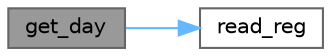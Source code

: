digraph "get_day"
{
 // LATEX_PDF_SIZE
  bgcolor="transparent";
  edge [fontname=Helvetica,fontsize=10,labelfontname=Helvetica,labelfontsize=10];
  node [fontname=Helvetica,fontsize=10,shape=box,height=0.2,width=0.4];
  rankdir="LR";
  Node1 [id="Node000001",label="get_day",height=0.2,width=0.4,color="gray40", fillcolor="grey60", style="filled", fontcolor="black",tooltip="Get the day in BCD format."];
  Node1 -> Node2 [id="edge1_Node000001_Node000002",color="steelblue1",style="solid",tooltip=" "];
  Node2 [id="Node000002",label="read_reg",height=0.2,width=0.4,color="grey40", fillcolor="white", style="filled",URL="$ds1307_8c.html#a6eabf08e23fb4e463ca64022323f04d2",tooltip="Reads a DS1307 register value."];
}
